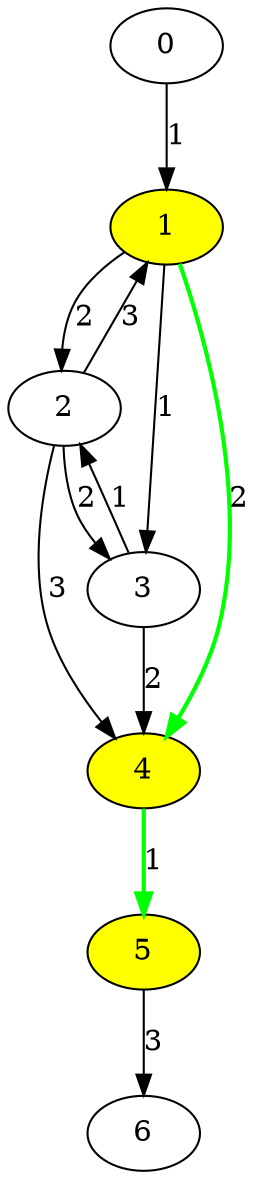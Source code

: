 digraph {
	0 [xlabel = ""];
	1 [fillcolor = yellow, style=filled];
	2 [xlabel = ""];
	3 [xlabel = ""];
	4 [fillcolor = yellow, style=filled];
	5 [fillcolor = yellow, style=filled];
	6 [xlabel = ""];
	0 -> 1[label=1];
	1 -> 2[label=2];
	1 -> 3[label=1];
	1 -> 4[label=2, color=green, penwidth=2.0];
	2 -> 1[label=3];
	2 -> 3[label=2];
	2 -> 4[label=3];
	3 -> 2[label=1];
	3 -> 4[label=2];
	4 -> 5[label=1, color=green, penwidth=2.0];
	5 -> 6[label=3];
}
